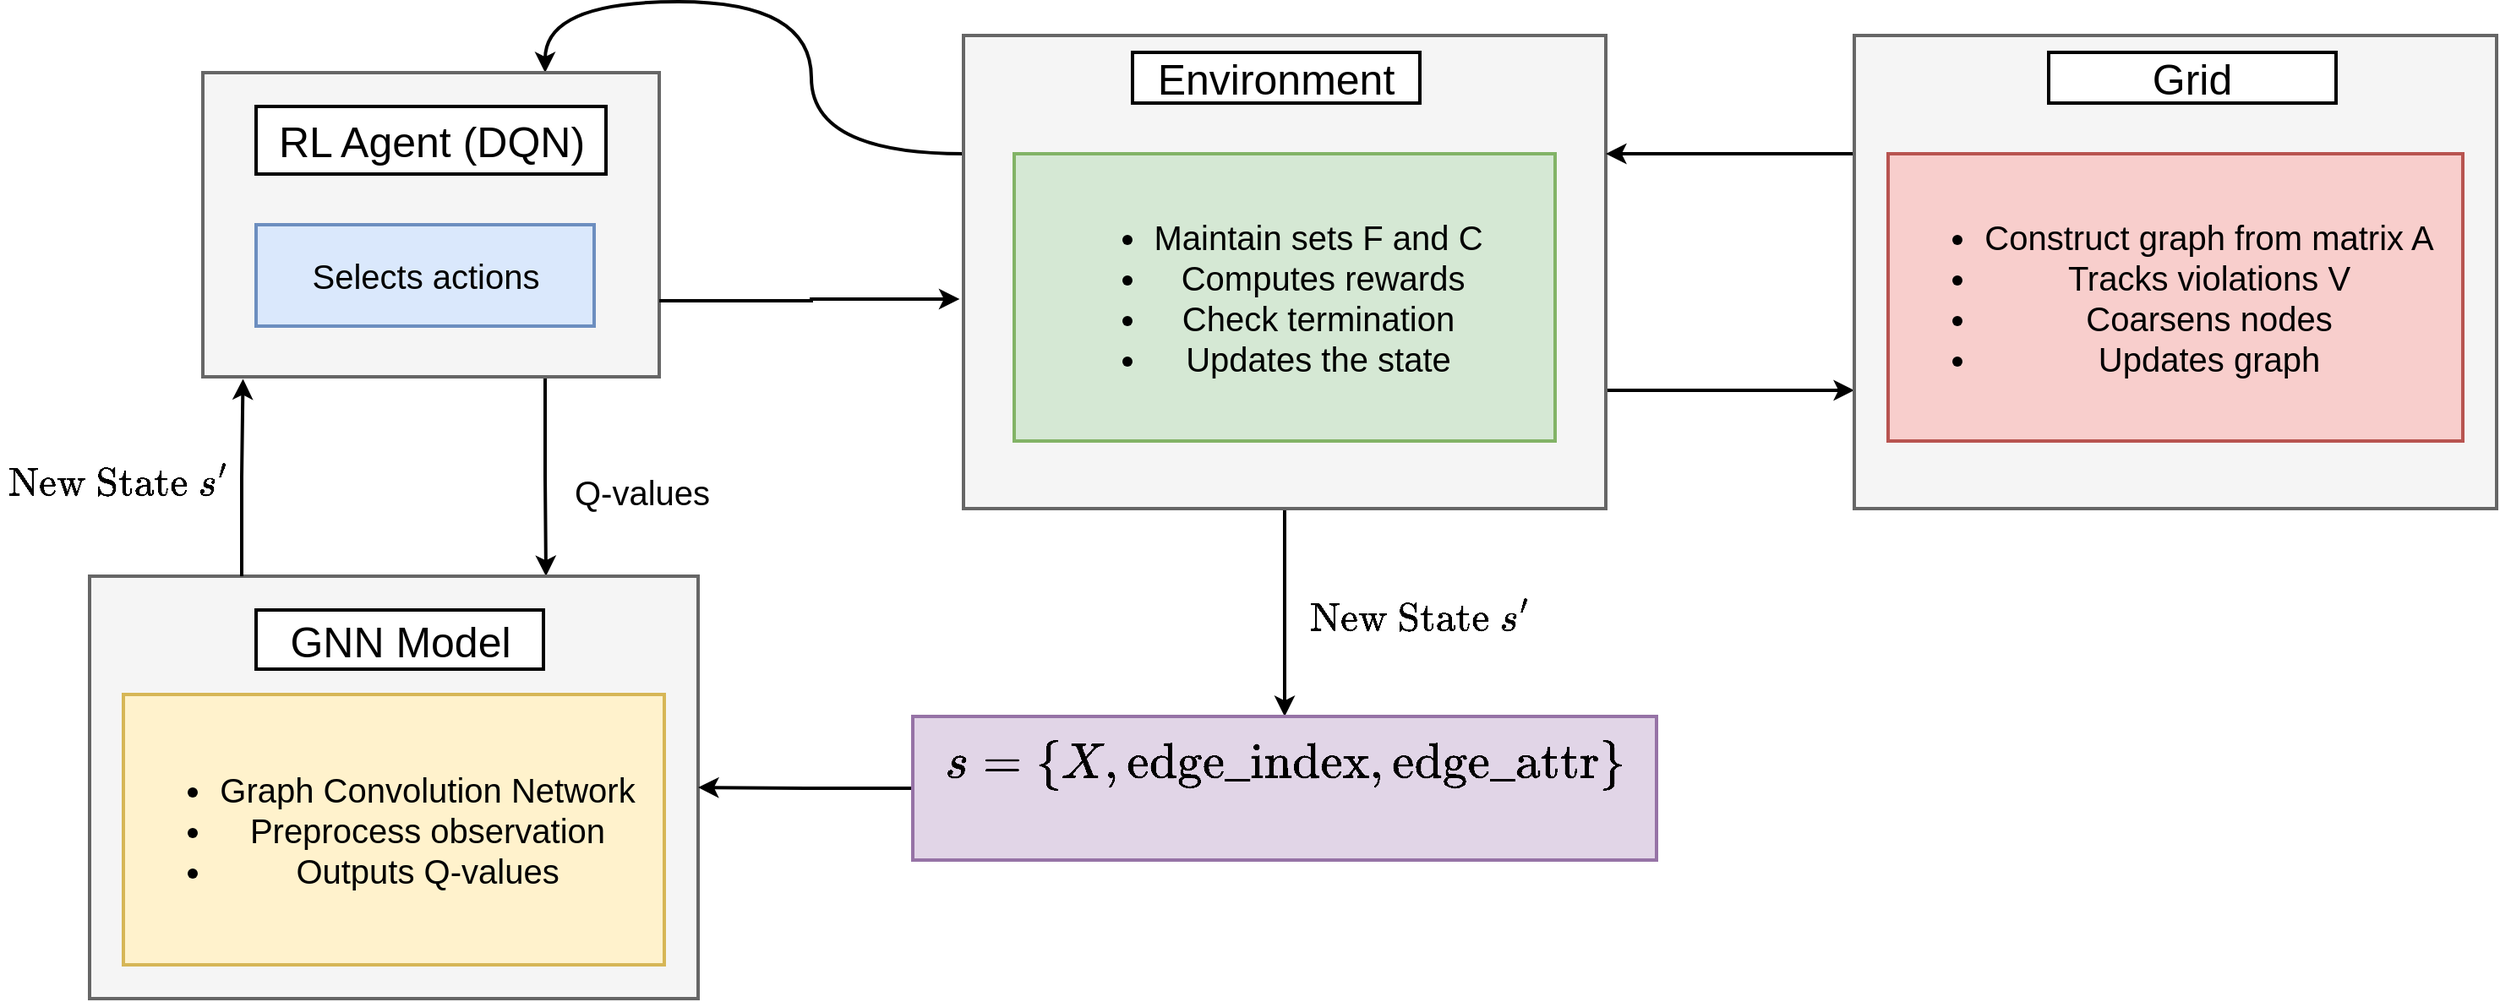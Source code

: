 <mxfile version="27.1.6">
  <diagram name="Page-1" id="acl9b-Ro4dWBJq8NwQiJ">
    <mxGraphModel dx="3281" dy="1364" grid="1" gridSize="10" guides="1" tooltips="1" connect="1" arrows="1" fold="1" page="1" pageScale="1" pageWidth="850" pageHeight="1100" math="1" shadow="0">
      <root>
        <mxCell id="0" />
        <mxCell id="1" parent="0" />
        <mxCell id="Rq15LC-haqhljMWJH_8i-29" style="edgeStyle=orthogonalEdgeStyle;rounded=0;orthogonalLoop=1;jettySize=auto;html=1;exitX=0.5;exitY=1;exitDx=0;exitDy=0;entryX=0.5;entryY=0;entryDx=0;entryDy=0;strokeWidth=2;" edge="1" parent="1" source="Rq15LC-haqhljMWJH_8i-8" target="Rq15LC-haqhljMWJH_8i-25">
          <mxGeometry relative="1" as="geometry" />
        </mxCell>
        <mxCell id="Rq15LC-haqhljMWJH_8i-33" style="edgeStyle=orthogonalEdgeStyle;rounded=0;orthogonalLoop=1;jettySize=auto;html=1;exitX=0;exitY=0.25;exitDx=0;exitDy=0;entryX=0.75;entryY=0;entryDx=0;entryDy=0;curved=1;strokeWidth=2;" edge="1" parent="1" source="Rq15LC-haqhljMWJH_8i-8" target="Rq15LC-haqhljMWJH_8i-12">
          <mxGeometry relative="1" as="geometry" />
        </mxCell>
        <mxCell id="Rq15LC-haqhljMWJH_8i-34" style="edgeStyle=orthogonalEdgeStyle;rounded=0;orthogonalLoop=1;jettySize=auto;html=1;exitX=1;exitY=0.75;exitDx=0;exitDy=0;entryX=0;entryY=0.75;entryDx=0;entryDy=0;strokeWidth=2;" edge="1" parent="1" source="Rq15LC-haqhljMWJH_8i-8" target="Rq15LC-haqhljMWJH_8i-10">
          <mxGeometry relative="1" as="geometry" />
        </mxCell>
        <mxCell id="Rq15LC-haqhljMWJH_8i-8" value="" style="rounded=0;whiteSpace=wrap;html=1;fillColor=#f5f5f5;fontColor=#333333;strokeColor=#666666;strokeWidth=2;" vertex="1" parent="1">
          <mxGeometry x="300" y="140" width="380" height="280" as="geometry" />
        </mxCell>
        <mxCell id="Rq15LC-haqhljMWJH_8i-9" value="&lt;font style=&quot;font-size: 25px;&quot;&gt;Environment&lt;/font&gt;" style="rounded=0;whiteSpace=wrap;html=1;strokeWidth=2;" vertex="1" parent="1">
          <mxGeometry x="400" y="150" width="170" height="30" as="geometry" />
        </mxCell>
        <mxCell id="Rq15LC-haqhljMWJH_8i-36" style="edgeStyle=orthogonalEdgeStyle;rounded=0;orthogonalLoop=1;jettySize=auto;html=1;exitX=0;exitY=0.25;exitDx=0;exitDy=0;entryX=1;entryY=0.25;entryDx=0;entryDy=0;strokeWidth=2;" edge="1" parent="1" source="Rq15LC-haqhljMWJH_8i-10" target="Rq15LC-haqhljMWJH_8i-8">
          <mxGeometry relative="1" as="geometry" />
        </mxCell>
        <mxCell id="Rq15LC-haqhljMWJH_8i-10" value="" style="rounded=0;whiteSpace=wrap;html=1;fillColor=#f5f5f5;fontColor=#333333;strokeColor=#666666;strokeWidth=2;" vertex="1" parent="1">
          <mxGeometry x="827" y="140" width="380" height="280" as="geometry" />
        </mxCell>
        <mxCell id="Rq15LC-haqhljMWJH_8i-11" value="&lt;font style=&quot;font-size: 25px;&quot;&gt;Grid&lt;/font&gt;" style="rounded=0;whiteSpace=wrap;html=1;strokeWidth=2;" vertex="1" parent="1">
          <mxGeometry x="942" y="150" width="170" height="30" as="geometry" />
        </mxCell>
        <mxCell id="Rq15LC-haqhljMWJH_8i-20" style="edgeStyle=orthogonalEdgeStyle;rounded=0;orthogonalLoop=1;jettySize=auto;html=1;exitX=0.75;exitY=1;exitDx=0;exitDy=0;entryX=0.75;entryY=0;entryDx=0;entryDy=0;strokeWidth=2;" edge="1" parent="1" source="Rq15LC-haqhljMWJH_8i-12" target="Rq15LC-haqhljMWJH_8i-14">
          <mxGeometry relative="1" as="geometry" />
        </mxCell>
        <mxCell id="Rq15LC-haqhljMWJH_8i-12" value="" style="rounded=0;whiteSpace=wrap;html=1;fillColor=#f5f5f5;fontColor=#333333;strokeColor=#666666;strokeWidth=2;" vertex="1" parent="1">
          <mxGeometry x="-150" y="162" width="270" height="180" as="geometry" />
        </mxCell>
        <mxCell id="Rq15LC-haqhljMWJH_8i-13" value="RL Agent (DQN)" style="rounded=0;whiteSpace=wrap;html=1;fontSize=25;strokeWidth=2;" vertex="1" parent="1">
          <mxGeometry x="-118.5" y="182" width="207" height="40" as="geometry" />
        </mxCell>
        <mxCell id="Rq15LC-haqhljMWJH_8i-14" value="" style="rounded=0;whiteSpace=wrap;html=1;fillColor=#f5f5f5;fontColor=#333333;strokeColor=#666666;strokeWidth=2;" vertex="1" parent="1">
          <mxGeometry x="-217" y="460" width="360" height="250" as="geometry" />
        </mxCell>
        <mxCell id="Rq15LC-haqhljMWJH_8i-15" value="&lt;font style=&quot;font-size: 25px;&quot;&gt;GNN Model&lt;br&gt;&lt;/font&gt;" style="rounded=0;whiteSpace=wrap;html=1;strokeWidth=2;" vertex="1" parent="1">
          <mxGeometry x="-118.5" y="480" width="170" height="35" as="geometry" />
        </mxCell>
        <mxCell id="Rq15LC-haqhljMWJH_8i-18" value="Selects actions" style="rounded=0;whiteSpace=wrap;html=1;fillColor=#dae8fc;strokeColor=#6c8ebf;fontSize=20;strokeWidth=2;" vertex="1" parent="1">
          <mxGeometry x="-118.5" y="252" width="200" height="60" as="geometry" />
        </mxCell>
        <mxCell id="Rq15LC-haqhljMWJH_8i-19" value="&lt;ul&gt;&lt;li&gt;Graph Convolution Network&lt;/li&gt;&lt;li&gt;Preprocess observation&lt;br&gt;&lt;/li&gt;&lt;li&gt;Outputs Q-values &lt;br&gt;&lt;/li&gt;&lt;/ul&gt;" style="rounded=0;whiteSpace=wrap;html=1;fillColor=#fff2cc;strokeColor=#d6b656;fontSize=20;strokeWidth=2;" vertex="1" parent="1">
          <mxGeometry x="-197" y="530" width="320" height="160" as="geometry" />
        </mxCell>
        <mxCell id="Rq15LC-haqhljMWJH_8i-22" style="edgeStyle=orthogonalEdgeStyle;rounded=0;orthogonalLoop=1;jettySize=auto;html=1;exitX=0.25;exitY=0;exitDx=0;exitDy=0;entryX=0.088;entryY=1.007;entryDx=0;entryDy=0;entryPerimeter=0;strokeWidth=2;" edge="1" parent="1" source="Rq15LC-haqhljMWJH_8i-14" target="Rq15LC-haqhljMWJH_8i-12">
          <mxGeometry relative="1" as="geometry" />
        </mxCell>
        <mxCell id="Rq15LC-haqhljMWJH_8i-23" value="&lt;ul&gt;&lt;li&gt;Maintain sets F and C&lt;br&gt;&lt;/li&gt;&lt;li&gt;&amp;nbsp;Computes rewards&lt;/li&gt;&lt;li&gt;Check termination&lt;/li&gt;&lt;li&gt;Updates the state&lt;br&gt;&lt;/li&gt;&lt;/ul&gt;" style="rounded=0;whiteSpace=wrap;html=1;fillColor=#d5e8d4;strokeColor=#82b366;fontSize=20;strokeWidth=2;" vertex="1" parent="1">
          <mxGeometry x="330" y="210" width="320" height="170" as="geometry" />
        </mxCell>
        <mxCell id="Rq15LC-haqhljMWJH_8i-24" value="&lt;ul&gt;&lt;li&gt;Construct graph from matrix A&lt;/li&gt;&lt;li&gt;Tracks violations V&lt;/li&gt;&lt;li&gt;Coarsens nodes&lt;/li&gt;&lt;li&gt;Updates graph&lt;br&gt;&lt;/li&gt;&lt;/ul&gt;" style="rounded=0;whiteSpace=wrap;html=1;fillColor=#f8cecc;strokeColor=#b85450;fontSize=20;strokeWidth=2;" vertex="1" parent="1">
          <mxGeometry x="847" y="210" width="340" height="170" as="geometry" />
        </mxCell>
        <mxCell id="Rq15LC-haqhljMWJH_8i-30" style="edgeStyle=orthogonalEdgeStyle;rounded=0;orthogonalLoop=1;jettySize=auto;html=1;exitX=0;exitY=0.5;exitDx=0;exitDy=0;entryX=1;entryY=0.5;entryDx=0;entryDy=0;strokeWidth=2;" edge="1" parent="1" source="Rq15LC-haqhljMWJH_8i-25" target="Rq15LC-haqhljMWJH_8i-14">
          <mxGeometry relative="1" as="geometry" />
        </mxCell>
        <mxCell id="Rq15LC-haqhljMWJH_8i-25" value="&lt;div&gt;$$s=\{X, \text{edge_index}, \text{edge_attr}\}$$&lt;br&gt;&lt;/div&gt;" style="rounded=0;whiteSpace=wrap;html=1;fontSize=25;verticalAlign=middle;fillColor=#e1d5e7;strokeColor=#9673a6;strokeWidth=2;" vertex="1" parent="1">
          <mxGeometry x="270" y="543" width="440" height="85" as="geometry" />
        </mxCell>
        <mxCell id="Rq15LC-haqhljMWJH_8i-31" style="edgeStyle=orthogonalEdgeStyle;rounded=0;orthogonalLoop=1;jettySize=auto;html=1;exitX=1;exitY=0.75;exitDx=0;exitDy=0;entryX=-0.006;entryY=0.557;entryDx=0;entryDy=0;entryPerimeter=0;strokeWidth=2;" edge="1" parent="1" source="Rq15LC-haqhljMWJH_8i-12" target="Rq15LC-haqhljMWJH_8i-8">
          <mxGeometry relative="1" as="geometry" />
        </mxCell>
        <mxCell id="Rq15LC-haqhljMWJH_8i-37" value="$$\text{New State }s&#39;$$" style="text;html=1;align=center;verticalAlign=middle;whiteSpace=wrap;rounded=0;fontSize=20;" vertex="1" parent="1">
          <mxGeometry x="500" y="450" width="140" height="70" as="geometry" />
        </mxCell>
        <mxCell id="Rq15LC-haqhljMWJH_8i-38" value="Q-values" style="text;html=1;align=center;verticalAlign=middle;whiteSpace=wrap;rounded=0;fontSize=20;" vertex="1" parent="1">
          <mxGeometry x="60" y="380" width="100" height="60" as="geometry" />
        </mxCell>
        <mxCell id="Rq15LC-haqhljMWJH_8i-39" value="$$\text{New State }s&#39;$$" style="text;html=1;align=center;verticalAlign=middle;whiteSpace=wrap;rounded=0;fontSize=20;" vertex="1" parent="1">
          <mxGeometry x="-270" y="370" width="140" height="70" as="geometry" />
        </mxCell>
      </root>
    </mxGraphModel>
  </diagram>
</mxfile>
